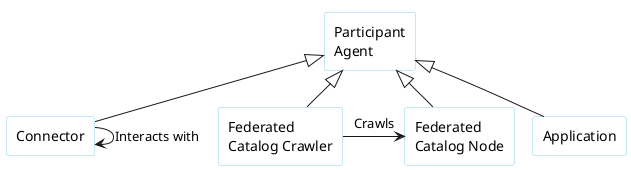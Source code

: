 '
'  Copyright (c) 2022 Microsoft Corporation
'
'  This program and the accompanying materials are made available under the
'  terms of the Apache License, Version 2.0 which is available at
'  https://www.apache.org/licenses/LICENSE-2.0
'
'  SPDX-License-Identifier: Apache-2.0
'
'  Contributors:
'       Microsoft - Initial Draft
'
'

@startuml

!pragma layout smetana

skinParam NoteBackgroundColor WhiteSmoke
skinParam NoteFontColor Black
skinParam ParticipantBackgroundColor WhiteSmoke
skinParam ActorBackgroundColor WhiteSmoke
skinParam AgentBackgroundColor White
skinParam AgentBorderColor SkyBlue
skinparam shadowing false

!define ConsumerColor f8f2ff
!define ProviderColor d9edff
!define WarningColor Business
!define LeadColor Technology

agent PA as "Participant\nAgent"
agent Connector as "Connector"
agent FCC as "Federated\nCatalog Crawler"
agent FCN as "Federated\nCatalog Node"
agent Application

PA <|-- Connector
PA <|-- FCC
PA <|-- FCN
PA <|-- Application
Connector --> Connector : Interacts with
FCC -right-> FCN : Crawls

@enduml

